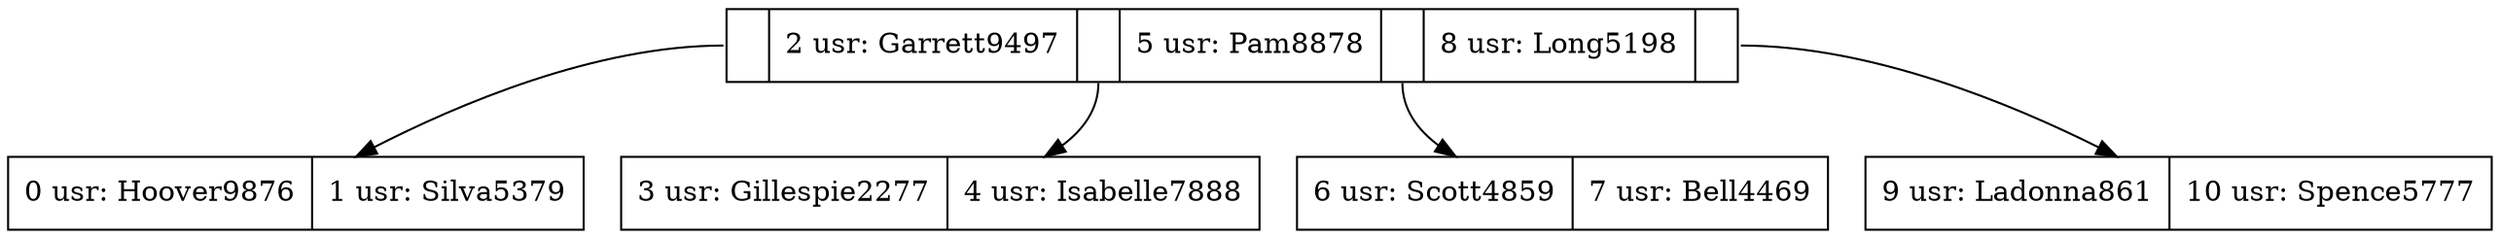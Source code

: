 digraph G {
node[shape=record]
		//Agregar Nodos Rama
R0000027733A9E8F0[label="<C1>|2 usr: Garrett9497|<C2>|5 usr: Pam8878|<C3>|8 usr: Long5198|<C4>"];
R0000027733A9EC20[label="0 usr: Hoover9876|1 usr: Silva5379"];
R0000027733A9D4C0[label="3 usr: Gillespie2277|4 usr: Isabelle7888"];
R0000027733A9DD40[label="6 usr: Scott4859|7 usr: Bell4469"];
R0000027733A9DE50[label="9 usr: Ladonna861|10 usr: Spence5777"];
		//Agregar conexiones
R0000027733A9E8F0:C1->R0000027733A9EC20;
R0000027733A9E8F0:C2->R0000027733A9D4C0;
R0000027733A9E8F0:C3->R0000027733A9DD40;
R0000027733A9E8F0:C4->R0000027733A9DE50;
}